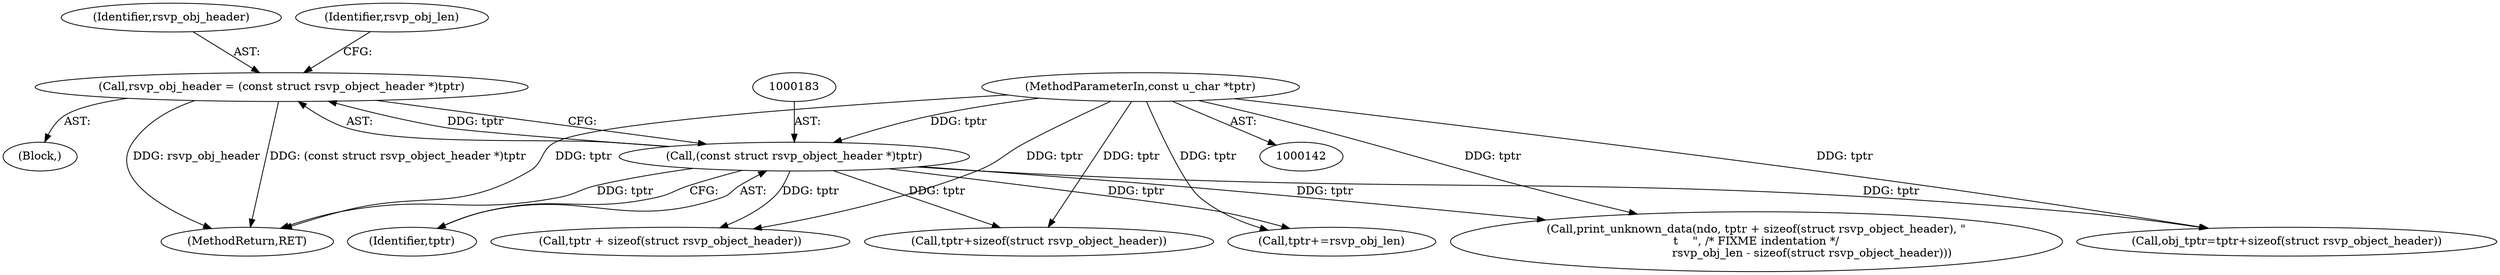 digraph "0_tcpdump_3c8a2b0e91d8d8947e89384dacf6b54673083e71@pointer" {
"1000180" [label="(Call,rsvp_obj_header = (const struct rsvp_object_header *)tptr)"];
"1000182" [label="(Call,(const struct rsvp_object_header *)tptr)"];
"1000146" [label="(MethodParameterIn,const u_char *tptr)"];
"1003366" [label="(Call,tptr+=rsvp_obj_len)"];
"1000181" [label="(Identifier,rsvp_obj_header)"];
"1000174" [label="(Block,)"];
"1000182" [label="(Call,(const struct rsvp_object_header *)tptr)"];
"1000146" [label="(MethodParameterIn,const u_char *tptr)"];
"1000314" [label="(Call,tptr+sizeof(struct rsvp_object_header))"];
"1003355" [label="(Call,print_unknown_data(ndo, tptr + sizeof(struct rsvp_object_header), \"\n\t    \", /* FIXME indentation */\n                               rsvp_obj_len - sizeof(struct rsvp_object_header)))"];
"1000186" [label="(Identifier,rsvp_obj_len)"];
"1000184" [label="(Identifier,tptr)"];
"1000312" [label="(Call,obj_tptr=tptr+sizeof(struct rsvp_object_header))"];
"1000180" [label="(Call,rsvp_obj_header = (const struct rsvp_object_header *)tptr)"];
"1003398" [label="(MethodReturn,RET)"];
"1003357" [label="(Call,tptr + sizeof(struct rsvp_object_header))"];
"1000180" -> "1000174"  [label="AST: "];
"1000180" -> "1000182"  [label="CFG: "];
"1000181" -> "1000180"  [label="AST: "];
"1000182" -> "1000180"  [label="AST: "];
"1000186" -> "1000180"  [label="CFG: "];
"1000180" -> "1003398"  [label="DDG: (const struct rsvp_object_header *)tptr"];
"1000180" -> "1003398"  [label="DDG: rsvp_obj_header"];
"1000182" -> "1000180"  [label="DDG: tptr"];
"1000182" -> "1000184"  [label="CFG: "];
"1000183" -> "1000182"  [label="AST: "];
"1000184" -> "1000182"  [label="AST: "];
"1000182" -> "1003398"  [label="DDG: tptr"];
"1000146" -> "1000182"  [label="DDG: tptr"];
"1000182" -> "1000312"  [label="DDG: tptr"];
"1000182" -> "1000314"  [label="DDG: tptr"];
"1000182" -> "1003355"  [label="DDG: tptr"];
"1000182" -> "1003357"  [label="DDG: tptr"];
"1000182" -> "1003366"  [label="DDG: tptr"];
"1000146" -> "1000142"  [label="AST: "];
"1000146" -> "1003398"  [label="DDG: tptr"];
"1000146" -> "1000312"  [label="DDG: tptr"];
"1000146" -> "1000314"  [label="DDG: tptr"];
"1000146" -> "1003355"  [label="DDG: tptr"];
"1000146" -> "1003357"  [label="DDG: tptr"];
"1000146" -> "1003366"  [label="DDG: tptr"];
}
